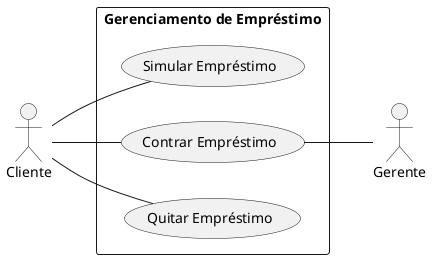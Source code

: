 @startuml
left to right direction

actor Cliente as cliente
actor Gerente as gerente

rectangle "Gerenciamento de Empréstimo"{
    (Simular Empréstimo) as simular_emprestimo
    (Contrar Empréstimo) as contratar_emprestimo
    (Quitar Empréstimo) as quitar_emprestimo
}

cliente -- simular_emprestimo
cliente -- contratar_emprestimo
cliente -- quitar_emprestimo

contratar_emprestimo -- gerente
@enduml